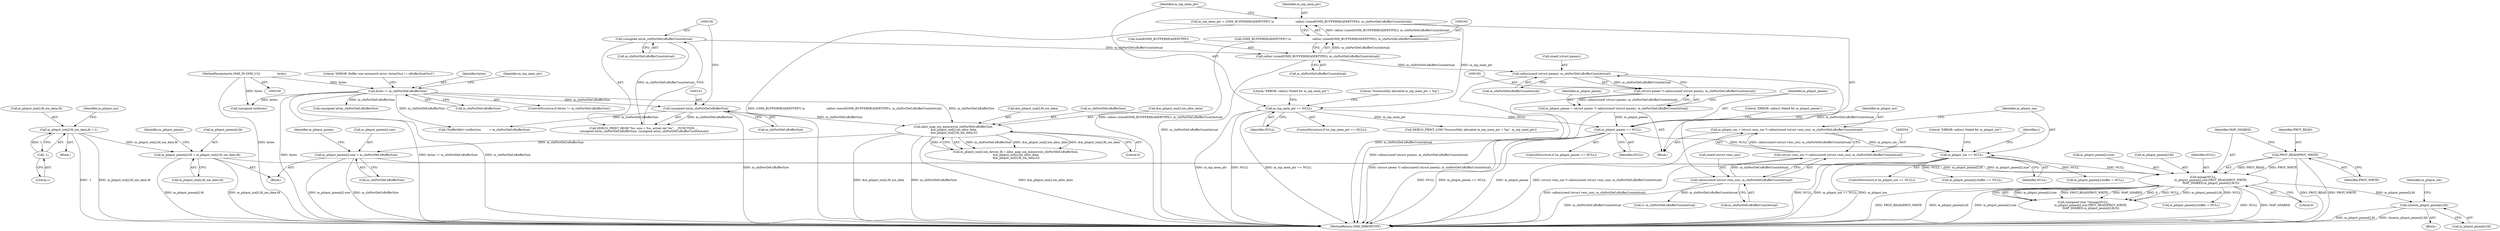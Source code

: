 digraph "0_Android_7558d03e6498e970b761aa44fff6b2c659202d95@API" {
"1000465" [label="(Call,close(m_pInput_pmem[i].fd))"];
"1000429" [label="(Call,mmap(NULL,\n                 m_pInput_pmem[i].size,PROT_READ|PROT_WRITE,\n                 MAP_SHARED,m_pInput_pmem[i].fd,0))"];
"1000212" [label="(Call,m_pInput_ion == NULL)"];
"1000201" [label="(Call,m_pInput_ion = (struct venc_ion *) calloc(sizeof (struct venc_ion), m_sInPortDef.nBufferCountActual))"];
"1000203" [label="(Call,(struct venc_ion *) calloc(sizeof (struct venc_ion), m_sInPortDef.nBufferCountActual))"];
"1000205" [label="(Call,calloc(sizeof (struct venc_ion), m_sInPortDef.nBufferCountActual))"];
"1000186" [label="(Call,calloc(sizeof (struct pmem), m_sInPortDef.nBufferCountActual))"];
"1000164" [label="(Call,calloc( (sizeof(OMX_BUFFERHEADERTYPE)), m_sInPortDef.nBufferCountActual))"];
"1000155" [label="(Call,(unsigned int)m_sInPortDef.nBufferCountActual)"];
"1000193" [label="(Call,m_pInput_pmem == NULL)"];
"1000182" [label="(Call,m_pInput_pmem = (struct pmem *) calloc(sizeof (struct pmem), m_sInPortDef.nBufferCountActual))"];
"1000184" [label="(Call,(struct pmem *) calloc(sizeof (struct pmem), m_sInPortDef.nBufferCountActual))"];
"1000171" [label="(Call,m_inp_mem_ptr == NULL)"];
"1000160" [label="(Call,m_inp_mem_ptr = (OMX_BUFFERHEADERTYPE*) \\n                        calloc( (sizeof(OMX_BUFFERHEADERTYPE)), m_sInPortDef.nBufferCountActual))"];
"1000162" [label="(Call,(OMX_BUFFERHEADERTYPE*) \\n                        calloc( (sizeof(OMX_BUFFERHEADERTYPE)), m_sInPortDef.nBufferCountActual))"];
"1000394" [label="(Call,m_pInput_pmem[i].size = m_sInPortDef.nBufferSize)"];
"1000351" [label="(Call,alloc_map_ion_memory(m_sInPortDef.nBufferSize,\n &m_pInput_ion[i].ion_alloc_data,\n &m_pInput_ion[i].fd_ion_data,0))"];
"1000150" [label="(Call,(unsigned int)m_sInPortDef.nBufferSize)"];
"1000125" [label="(Call,bytes != m_sInPortDef.nBufferSize)"];
"1000105" [label="(MethodParameterIn,OMX_IN OMX_U32                   bytes)"];
"1000436" [label="(Call,PROT_READ|PROT_WRITE)"];
"1000381" [label="(Call,m_pInput_pmem[i].fd = m_pInput_ion[i].fd_ion_data.fd)"];
"1000248" [label="(Call,m_pInput_ion[i].fd_ion_data.fd =-1)"];
"1000256" [label="(Call,-1)"];
"1000211" [label="(ControlStructure,if (m_pInput_ion == NULL))"];
"1000454" [label="(Block,)"];
"1000202" [label="(Identifier,m_pInput_ion)"];
"1000436" [label="(Call,PROT_READ|PROT_WRITE)"];
"1000466" [label="(Call,m_pInput_pmem[i].fd)"];
"1000160" [label="(Call,m_inp_mem_ptr = (OMX_BUFFERHEADERTYPE*) \\n                        calloc( (sizeof(OMX_BUFFERHEADERTYPE)), m_sInPortDef.nBufferCountActual))"];
"1000208" [label="(Call,m_sInPortDef.nBufferCountActual)"];
"1000105" [label="(MethodParameterIn,OMX_IN OMX_U32                   bytes)"];
"1000132" [label="(Literal,\"ERROR: Buffer size mismatch error: bytes[%u] != nBufferSize[%u]\")"];
"1000224" [label="(Call,i< m_sInPortDef.nBufferCountActual)"];
"1000431" [label="(Call,m_pInput_pmem[i].size)"];
"1000201" [label="(Call,m_pInput_ion = (struct venc_ion *) calloc(sizeof (struct venc_ion), m_sInPortDef.nBufferCountActual))"];
"1000167" [label="(Call,m_sInPortDef.nBufferCountActual)"];
"1000427" [label="(Call,(unsigned char *)mmap(NULL,\n                 m_pInput_pmem[i].size,PROT_READ|PROT_WRITE,\n                 MAP_SHARED,m_pInput_pmem[i].fd,0))"];
"1000155" [label="(Call,(unsigned int)m_sInPortDef.nBufferCountActual)"];
"1000126" [label="(Identifier,bytes)"];
"1000124" [label="(ControlStructure,if (bytes != m_sInPortDef.nBufferSize))"];
"1000458" [label="(Call,m_pInput_pmem[i].buffer = NULL)"];
"1000231" [label="(Block,)"];
"1000493" [label="(Call,m_pInput_pmem[i].buffer == NULL)"];
"1000361" [label="(Call,&m_pInput_ion[i].fd_ion_data)"];
"1000397" [label="(Identifier,m_pInput_pmem)"];
"1000257" [label="(Literal,1)"];
"1000179" [label="(Call,DEBUG_PRINT_LOW(\"Successfully allocated m_inp_mem_ptr = %p\", m_inp_mem_ptr))"];
"1000195" [label="(Identifier,NULL)"];
"1000567" [label="(MethodReturn,OMX_ERRORTYPE)"];
"1000193" [label="(Call,m_pInput_pmem == NULL)"];
"1000381" [label="(Call,m_pInput_pmem[i].fd = m_pInput_ion[i].fd_ion_data.fd)"];
"1000387" [label="(Call,m_pInput_ion[i].fd_ion_data.fd)"];
"1000212" [label="(Call,m_pInput_ion == NULL)"];
"1000172" [label="(Identifier,m_inp_mem_ptr)"];
"1000345" [label="(Call,m_pInput_ion[i].ion_device_fd = alloc_map_ion_memory(m_sInPortDef.nBufferSize,\n &m_pInput_ion[i].ion_alloc_data,\n &m_pInput_ion[i].fd_ion_data,0))"];
"1000125" [label="(Call,bytes != m_sInPortDef.nBufferSize)"];
"1000394" [label="(Call,m_pInput_pmem[i].size = m_sInPortDef.nBufferSize)"];
"1000173" [label="(Identifier,NULL)"];
"1000206" [label="(Call,sizeof (struct venc_ion))"];
"1000186" [label="(Call,calloc(sizeof (struct pmem), m_sInPortDef.nBufferCountActual))"];
"1000176" [label="(Literal,\"ERROR: calloc() Failed for m_inp_mem_ptr\")"];
"1000352" [label="(Call,m_sInPortDef.nBufferSize)"];
"1000382" [label="(Call,m_pInput_pmem[i].fd)"];
"1000248" [label="(Call,m_pInput_ion[i].fd_ion_data.fd =-1)"];
"1000136" [label="(Call,(unsigned int)m_sInPortDef.nBufferSize)"];
"1000133" [label="(Call,(unsigned int)bytes)"];
"1000184" [label="(Call,(struct pmem *) calloc(sizeof (struct pmem), m_sInPortDef.nBufferCountActual))"];
"1000205" [label="(Call,calloc(sizeof (struct venc_ion), m_sInPortDef.nBufferCountActual))"];
"1000351" [label="(Call,alloc_map_ion_memory(m_sInPortDef.nBufferSize,\n &m_pInput_ion[i].ion_alloc_data,\n &m_pInput_ion[i].fd_ion_data,0))"];
"1000465" [label="(Call,close(m_pInput_pmem[i].fd))"];
"1000194" [label="(Identifier,m_pInput_pmem)"];
"1000445" [label="(Literal,0)"];
"1000439" [label="(Identifier,MAP_SHARED)"];
"1000214" [label="(Identifier,NULL)"];
"1000367" [label="(Literal,0)"];
"1000314" [label="(Call,(*bufferHdr)->nAllocLen         = m_sInPortDef.nBufferSize)"];
"1000217" [label="(Literal,\"ERROR: calloc() Failed for m_pInput_ion\")"];
"1000183" [label="(Identifier,m_pInput_pmem)"];
"1000440" [label="(Call,m_pInput_pmem[i].fd)"];
"1000165" [label="(Call,sizeof(OMX_BUFFERHEADERTYPE))"];
"1000162" [label="(Call,(OMX_BUFFERHEADERTYPE*) \\n                        calloc( (sizeof(OMX_BUFFERHEADERTYPE)), m_sInPortDef.nBufferCountActual))"];
"1000171" [label="(Call,m_inp_mem_ptr == NULL)"];
"1000189" [label="(Call,m_sInPortDef.nBufferCountActual)"];
"1000292" [label="(Block,)"];
"1000147" [label="(Call,DEBUG_PRINT_HIGH(\"%s: size = %u, actual cnt %u\", __FUNCTION__,\n (unsigned int)m_sInPortDef.nBufferSize, (unsigned int)m_sInPortDef.nBufferCountActual))"];
"1000150" [label="(Call,(unsigned int)m_sInPortDef.nBufferSize)"];
"1000222" [label="(Identifier,i)"];
"1000355" [label="(Call,&m_pInput_ion[i].ion_alloc_data)"];
"1000474" [label="(Identifier,m_pInput_ion)"];
"1000430" [label="(Identifier,NULL)"];
"1000187" [label="(Call,sizeof (struct pmem))"];
"1000152" [label="(Call,m_sInPortDef.nBufferSize)"];
"1000164" [label="(Call,calloc( (sizeof(OMX_BUFFERHEADERTYPE)), m_sInPortDef.nBufferCountActual))"];
"1000127" [label="(Call,m_sInPortDef.nBufferSize)"];
"1000145" [label="(Identifier,m_inp_mem_ptr)"];
"1000406" [label="(Identifier,m_pInput_pmem)"];
"1000213" [label="(Identifier,m_pInput_ion)"];
"1000170" [label="(ControlStructure,if (m_inp_mem_ptr == NULL))"];
"1000161" [label="(Identifier,m_inp_mem_ptr)"];
"1000438" [label="(Identifier,PROT_WRITE)"];
"1000400" [label="(Call,m_sInPortDef.nBufferSize)"];
"1000203" [label="(Call,(struct venc_ion *) calloc(sizeof (struct venc_ion), m_sInPortDef.nBufferCountActual))"];
"1000437" [label="(Identifier,PROT_READ)"];
"1000262" [label="(Identifier,m_pInput_ion)"];
"1000395" [label="(Call,m_pInput_pmem[i].size)"];
"1000157" [label="(Call,m_sInPortDef.nBufferCountActual)"];
"1000180" [label="(Literal,\"Successfully allocated m_inp_mem_ptr = %p\")"];
"1000256" [label="(Call,-1)"];
"1000410" [label="(Call,m_pInput_pmem[i].buffer = NULL)"];
"1000198" [label="(Literal,\"ERROR: calloc() Failed for m_pInput_pmem\")"];
"1000429" [label="(Call,mmap(NULL,\n                 m_pInput_pmem[i].size,PROT_READ|PROT_WRITE,\n                 MAP_SHARED,m_pInput_pmem[i].fd,0))"];
"1000192" [label="(ControlStructure,if (m_pInput_pmem == NULL))"];
"1000182" [label="(Call,m_pInput_pmem = (struct pmem *) calloc(sizeof (struct pmem), m_sInPortDef.nBufferCountActual))"];
"1000146" [label="(Block,)"];
"1000249" [label="(Call,m_pInput_ion[i].fd_ion_data.fd)"];
"1000465" -> "1000454"  [label="AST: "];
"1000465" -> "1000466"  [label="CFG: "];
"1000466" -> "1000465"  [label="AST: "];
"1000474" -> "1000465"  [label="CFG: "];
"1000465" -> "1000567"  [label="DDG: close(m_pInput_pmem[i].fd)"];
"1000465" -> "1000567"  [label="DDG: m_pInput_pmem[i].fd"];
"1000429" -> "1000465"  [label="DDG: m_pInput_pmem[i].fd"];
"1000429" -> "1000427"  [label="AST: "];
"1000429" -> "1000445"  [label="CFG: "];
"1000430" -> "1000429"  [label="AST: "];
"1000431" -> "1000429"  [label="AST: "];
"1000436" -> "1000429"  [label="AST: "];
"1000439" -> "1000429"  [label="AST: "];
"1000440" -> "1000429"  [label="AST: "];
"1000445" -> "1000429"  [label="AST: "];
"1000427" -> "1000429"  [label="CFG: "];
"1000429" -> "1000567"  [label="DDG: PROT_READ|PROT_WRITE"];
"1000429" -> "1000567"  [label="DDG: m_pInput_pmem[i].fd"];
"1000429" -> "1000567"  [label="DDG: m_pInput_pmem[i].size"];
"1000429" -> "1000567"  [label="DDG: NULL"];
"1000429" -> "1000567"  [label="DDG: MAP_SHARED"];
"1000429" -> "1000427"  [label="DDG: m_pInput_pmem[i].size"];
"1000429" -> "1000427"  [label="DDG: PROT_READ|PROT_WRITE"];
"1000429" -> "1000427"  [label="DDG: MAP_SHARED"];
"1000429" -> "1000427"  [label="DDG: 0"];
"1000429" -> "1000427"  [label="DDG: NULL"];
"1000429" -> "1000427"  [label="DDG: m_pInput_pmem[i].fd"];
"1000212" -> "1000429"  [label="DDG: NULL"];
"1000394" -> "1000429"  [label="DDG: m_pInput_pmem[i].size"];
"1000436" -> "1000429"  [label="DDG: PROT_READ"];
"1000436" -> "1000429"  [label="DDG: PROT_WRITE"];
"1000381" -> "1000429"  [label="DDG: m_pInput_pmem[i].fd"];
"1000429" -> "1000458"  [label="DDG: NULL"];
"1000212" -> "1000211"  [label="AST: "];
"1000212" -> "1000214"  [label="CFG: "];
"1000213" -> "1000212"  [label="AST: "];
"1000214" -> "1000212"  [label="AST: "];
"1000217" -> "1000212"  [label="CFG: "];
"1000222" -> "1000212"  [label="CFG: "];
"1000212" -> "1000567"  [label="DDG: NULL"];
"1000212" -> "1000567"  [label="DDG: m_pInput_ion == NULL"];
"1000212" -> "1000567"  [label="DDG: m_pInput_ion"];
"1000201" -> "1000212"  [label="DDG: m_pInput_ion"];
"1000193" -> "1000212"  [label="DDG: NULL"];
"1000212" -> "1000410"  [label="DDG: NULL"];
"1000212" -> "1000493"  [label="DDG: NULL"];
"1000201" -> "1000146"  [label="AST: "];
"1000201" -> "1000203"  [label="CFG: "];
"1000202" -> "1000201"  [label="AST: "];
"1000203" -> "1000201"  [label="AST: "];
"1000213" -> "1000201"  [label="CFG: "];
"1000201" -> "1000567"  [label="DDG: (struct venc_ion *) calloc(sizeof (struct venc_ion), m_sInPortDef.nBufferCountActual)"];
"1000203" -> "1000201"  [label="DDG: calloc(sizeof (struct venc_ion), m_sInPortDef.nBufferCountActual)"];
"1000203" -> "1000205"  [label="CFG: "];
"1000204" -> "1000203"  [label="AST: "];
"1000205" -> "1000203"  [label="AST: "];
"1000203" -> "1000567"  [label="DDG: calloc(sizeof (struct venc_ion), m_sInPortDef.nBufferCountActual)"];
"1000205" -> "1000203"  [label="DDG: m_sInPortDef.nBufferCountActual"];
"1000205" -> "1000208"  [label="CFG: "];
"1000206" -> "1000205"  [label="AST: "];
"1000208" -> "1000205"  [label="AST: "];
"1000205" -> "1000567"  [label="DDG: m_sInPortDef.nBufferCountActual"];
"1000186" -> "1000205"  [label="DDG: m_sInPortDef.nBufferCountActual"];
"1000205" -> "1000224"  [label="DDG: m_sInPortDef.nBufferCountActual"];
"1000186" -> "1000184"  [label="AST: "];
"1000186" -> "1000189"  [label="CFG: "];
"1000187" -> "1000186"  [label="AST: "];
"1000189" -> "1000186"  [label="AST: "];
"1000184" -> "1000186"  [label="CFG: "];
"1000186" -> "1000567"  [label="DDG: m_sInPortDef.nBufferCountActual"];
"1000186" -> "1000184"  [label="DDG: m_sInPortDef.nBufferCountActual"];
"1000164" -> "1000186"  [label="DDG: m_sInPortDef.nBufferCountActual"];
"1000164" -> "1000162"  [label="AST: "];
"1000164" -> "1000167"  [label="CFG: "];
"1000165" -> "1000164"  [label="AST: "];
"1000167" -> "1000164"  [label="AST: "];
"1000162" -> "1000164"  [label="CFG: "];
"1000164" -> "1000567"  [label="DDG: m_sInPortDef.nBufferCountActual"];
"1000164" -> "1000162"  [label="DDG: m_sInPortDef.nBufferCountActual"];
"1000155" -> "1000164"  [label="DDG: m_sInPortDef.nBufferCountActual"];
"1000155" -> "1000147"  [label="AST: "];
"1000155" -> "1000157"  [label="CFG: "];
"1000156" -> "1000155"  [label="AST: "];
"1000157" -> "1000155"  [label="AST: "];
"1000147" -> "1000155"  [label="CFG: "];
"1000155" -> "1000147"  [label="DDG: m_sInPortDef.nBufferCountActual"];
"1000193" -> "1000192"  [label="AST: "];
"1000193" -> "1000195"  [label="CFG: "];
"1000194" -> "1000193"  [label="AST: "];
"1000195" -> "1000193"  [label="AST: "];
"1000198" -> "1000193"  [label="CFG: "];
"1000202" -> "1000193"  [label="CFG: "];
"1000193" -> "1000567"  [label="DDG: m_pInput_pmem"];
"1000193" -> "1000567"  [label="DDG: NULL"];
"1000193" -> "1000567"  [label="DDG: m_pInput_pmem == NULL"];
"1000182" -> "1000193"  [label="DDG: m_pInput_pmem"];
"1000171" -> "1000193"  [label="DDG: NULL"];
"1000182" -> "1000146"  [label="AST: "];
"1000182" -> "1000184"  [label="CFG: "];
"1000183" -> "1000182"  [label="AST: "];
"1000184" -> "1000182"  [label="AST: "];
"1000194" -> "1000182"  [label="CFG: "];
"1000182" -> "1000567"  [label="DDG: (struct pmem *) calloc(sizeof (struct pmem), m_sInPortDef.nBufferCountActual)"];
"1000184" -> "1000182"  [label="DDG: calloc(sizeof (struct pmem), m_sInPortDef.nBufferCountActual)"];
"1000185" -> "1000184"  [label="AST: "];
"1000184" -> "1000567"  [label="DDG: calloc(sizeof (struct pmem), m_sInPortDef.nBufferCountActual)"];
"1000171" -> "1000170"  [label="AST: "];
"1000171" -> "1000173"  [label="CFG: "];
"1000172" -> "1000171"  [label="AST: "];
"1000173" -> "1000171"  [label="AST: "];
"1000176" -> "1000171"  [label="CFG: "];
"1000180" -> "1000171"  [label="CFG: "];
"1000171" -> "1000567"  [label="DDG: m_inp_mem_ptr"];
"1000171" -> "1000567"  [label="DDG: NULL"];
"1000171" -> "1000567"  [label="DDG: m_inp_mem_ptr == NULL"];
"1000160" -> "1000171"  [label="DDG: m_inp_mem_ptr"];
"1000171" -> "1000179"  [label="DDG: m_inp_mem_ptr"];
"1000160" -> "1000146"  [label="AST: "];
"1000160" -> "1000162"  [label="CFG: "];
"1000161" -> "1000160"  [label="AST: "];
"1000162" -> "1000160"  [label="AST: "];
"1000172" -> "1000160"  [label="CFG: "];
"1000160" -> "1000567"  [label="DDG: (OMX_BUFFERHEADERTYPE*) \\n                        calloc( (sizeof(OMX_BUFFERHEADERTYPE)), m_sInPortDef.nBufferCountActual)"];
"1000162" -> "1000160"  [label="DDG: calloc( (sizeof(OMX_BUFFERHEADERTYPE)), m_sInPortDef.nBufferCountActual)"];
"1000163" -> "1000162"  [label="AST: "];
"1000162" -> "1000567"  [label="DDG: calloc( (sizeof(OMX_BUFFERHEADERTYPE)), m_sInPortDef.nBufferCountActual)"];
"1000394" -> "1000292"  [label="AST: "];
"1000394" -> "1000400"  [label="CFG: "];
"1000395" -> "1000394"  [label="AST: "];
"1000400" -> "1000394"  [label="AST: "];
"1000406" -> "1000394"  [label="CFG: "];
"1000394" -> "1000567"  [label="DDG: m_sInPortDef.nBufferSize"];
"1000394" -> "1000567"  [label="DDG: m_pInput_pmem[i].size"];
"1000351" -> "1000394"  [label="DDG: m_sInPortDef.nBufferSize"];
"1000351" -> "1000345"  [label="AST: "];
"1000351" -> "1000367"  [label="CFG: "];
"1000352" -> "1000351"  [label="AST: "];
"1000355" -> "1000351"  [label="AST: "];
"1000361" -> "1000351"  [label="AST: "];
"1000367" -> "1000351"  [label="AST: "];
"1000345" -> "1000351"  [label="CFG: "];
"1000351" -> "1000567"  [label="DDG: &m_pInput_ion[i].fd_ion_data"];
"1000351" -> "1000567"  [label="DDG: m_sInPortDef.nBufferSize"];
"1000351" -> "1000567"  [label="DDG: &m_pInput_ion[i].ion_alloc_data"];
"1000351" -> "1000345"  [label="DDG: m_sInPortDef.nBufferSize"];
"1000351" -> "1000345"  [label="DDG: &m_pInput_ion[i].ion_alloc_data"];
"1000351" -> "1000345"  [label="DDG: &m_pInput_ion[i].fd_ion_data"];
"1000351" -> "1000345"  [label="DDG: 0"];
"1000150" -> "1000351"  [label="DDG: m_sInPortDef.nBufferSize"];
"1000125" -> "1000351"  [label="DDG: m_sInPortDef.nBufferSize"];
"1000150" -> "1000147"  [label="AST: "];
"1000150" -> "1000152"  [label="CFG: "];
"1000151" -> "1000150"  [label="AST: "];
"1000152" -> "1000150"  [label="AST: "];
"1000156" -> "1000150"  [label="CFG: "];
"1000150" -> "1000567"  [label="DDG: m_sInPortDef.nBufferSize"];
"1000150" -> "1000147"  [label="DDG: m_sInPortDef.nBufferSize"];
"1000125" -> "1000150"  [label="DDG: m_sInPortDef.nBufferSize"];
"1000150" -> "1000314"  [label="DDG: m_sInPortDef.nBufferSize"];
"1000125" -> "1000124"  [label="AST: "];
"1000125" -> "1000127"  [label="CFG: "];
"1000126" -> "1000125"  [label="AST: "];
"1000127" -> "1000125"  [label="AST: "];
"1000132" -> "1000125"  [label="CFG: "];
"1000145" -> "1000125"  [label="CFG: "];
"1000125" -> "1000567"  [label="DDG: bytes"];
"1000125" -> "1000567"  [label="DDG: bytes != m_sInPortDef.nBufferSize"];
"1000125" -> "1000567"  [label="DDG: m_sInPortDef.nBufferSize"];
"1000105" -> "1000125"  [label="DDG: bytes"];
"1000125" -> "1000133"  [label="DDG: bytes"];
"1000125" -> "1000136"  [label="DDG: m_sInPortDef.nBufferSize"];
"1000125" -> "1000314"  [label="DDG: m_sInPortDef.nBufferSize"];
"1000105" -> "1000100"  [label="AST: "];
"1000105" -> "1000567"  [label="DDG: bytes"];
"1000105" -> "1000133"  [label="DDG: bytes"];
"1000436" -> "1000438"  [label="CFG: "];
"1000437" -> "1000436"  [label="AST: "];
"1000438" -> "1000436"  [label="AST: "];
"1000439" -> "1000436"  [label="CFG: "];
"1000436" -> "1000567"  [label="DDG: PROT_READ"];
"1000436" -> "1000567"  [label="DDG: PROT_WRITE"];
"1000381" -> "1000292"  [label="AST: "];
"1000381" -> "1000387"  [label="CFG: "];
"1000382" -> "1000381"  [label="AST: "];
"1000387" -> "1000381"  [label="AST: "];
"1000397" -> "1000381"  [label="CFG: "];
"1000381" -> "1000567"  [label="DDG: m_pInput_ion[i].fd_ion_data.fd"];
"1000381" -> "1000567"  [label="DDG: m_pInput_pmem[i].fd"];
"1000248" -> "1000381"  [label="DDG: m_pInput_ion[i].fd_ion_data.fd"];
"1000248" -> "1000231"  [label="AST: "];
"1000248" -> "1000256"  [label="CFG: "];
"1000249" -> "1000248"  [label="AST: "];
"1000256" -> "1000248"  [label="AST: "];
"1000262" -> "1000248"  [label="CFG: "];
"1000248" -> "1000567"  [label="DDG: -1"];
"1000248" -> "1000567"  [label="DDG: m_pInput_ion[i].fd_ion_data.fd"];
"1000256" -> "1000248"  [label="DDG: 1"];
"1000256" -> "1000257"  [label="CFG: "];
"1000257" -> "1000256"  [label="AST: "];
}
